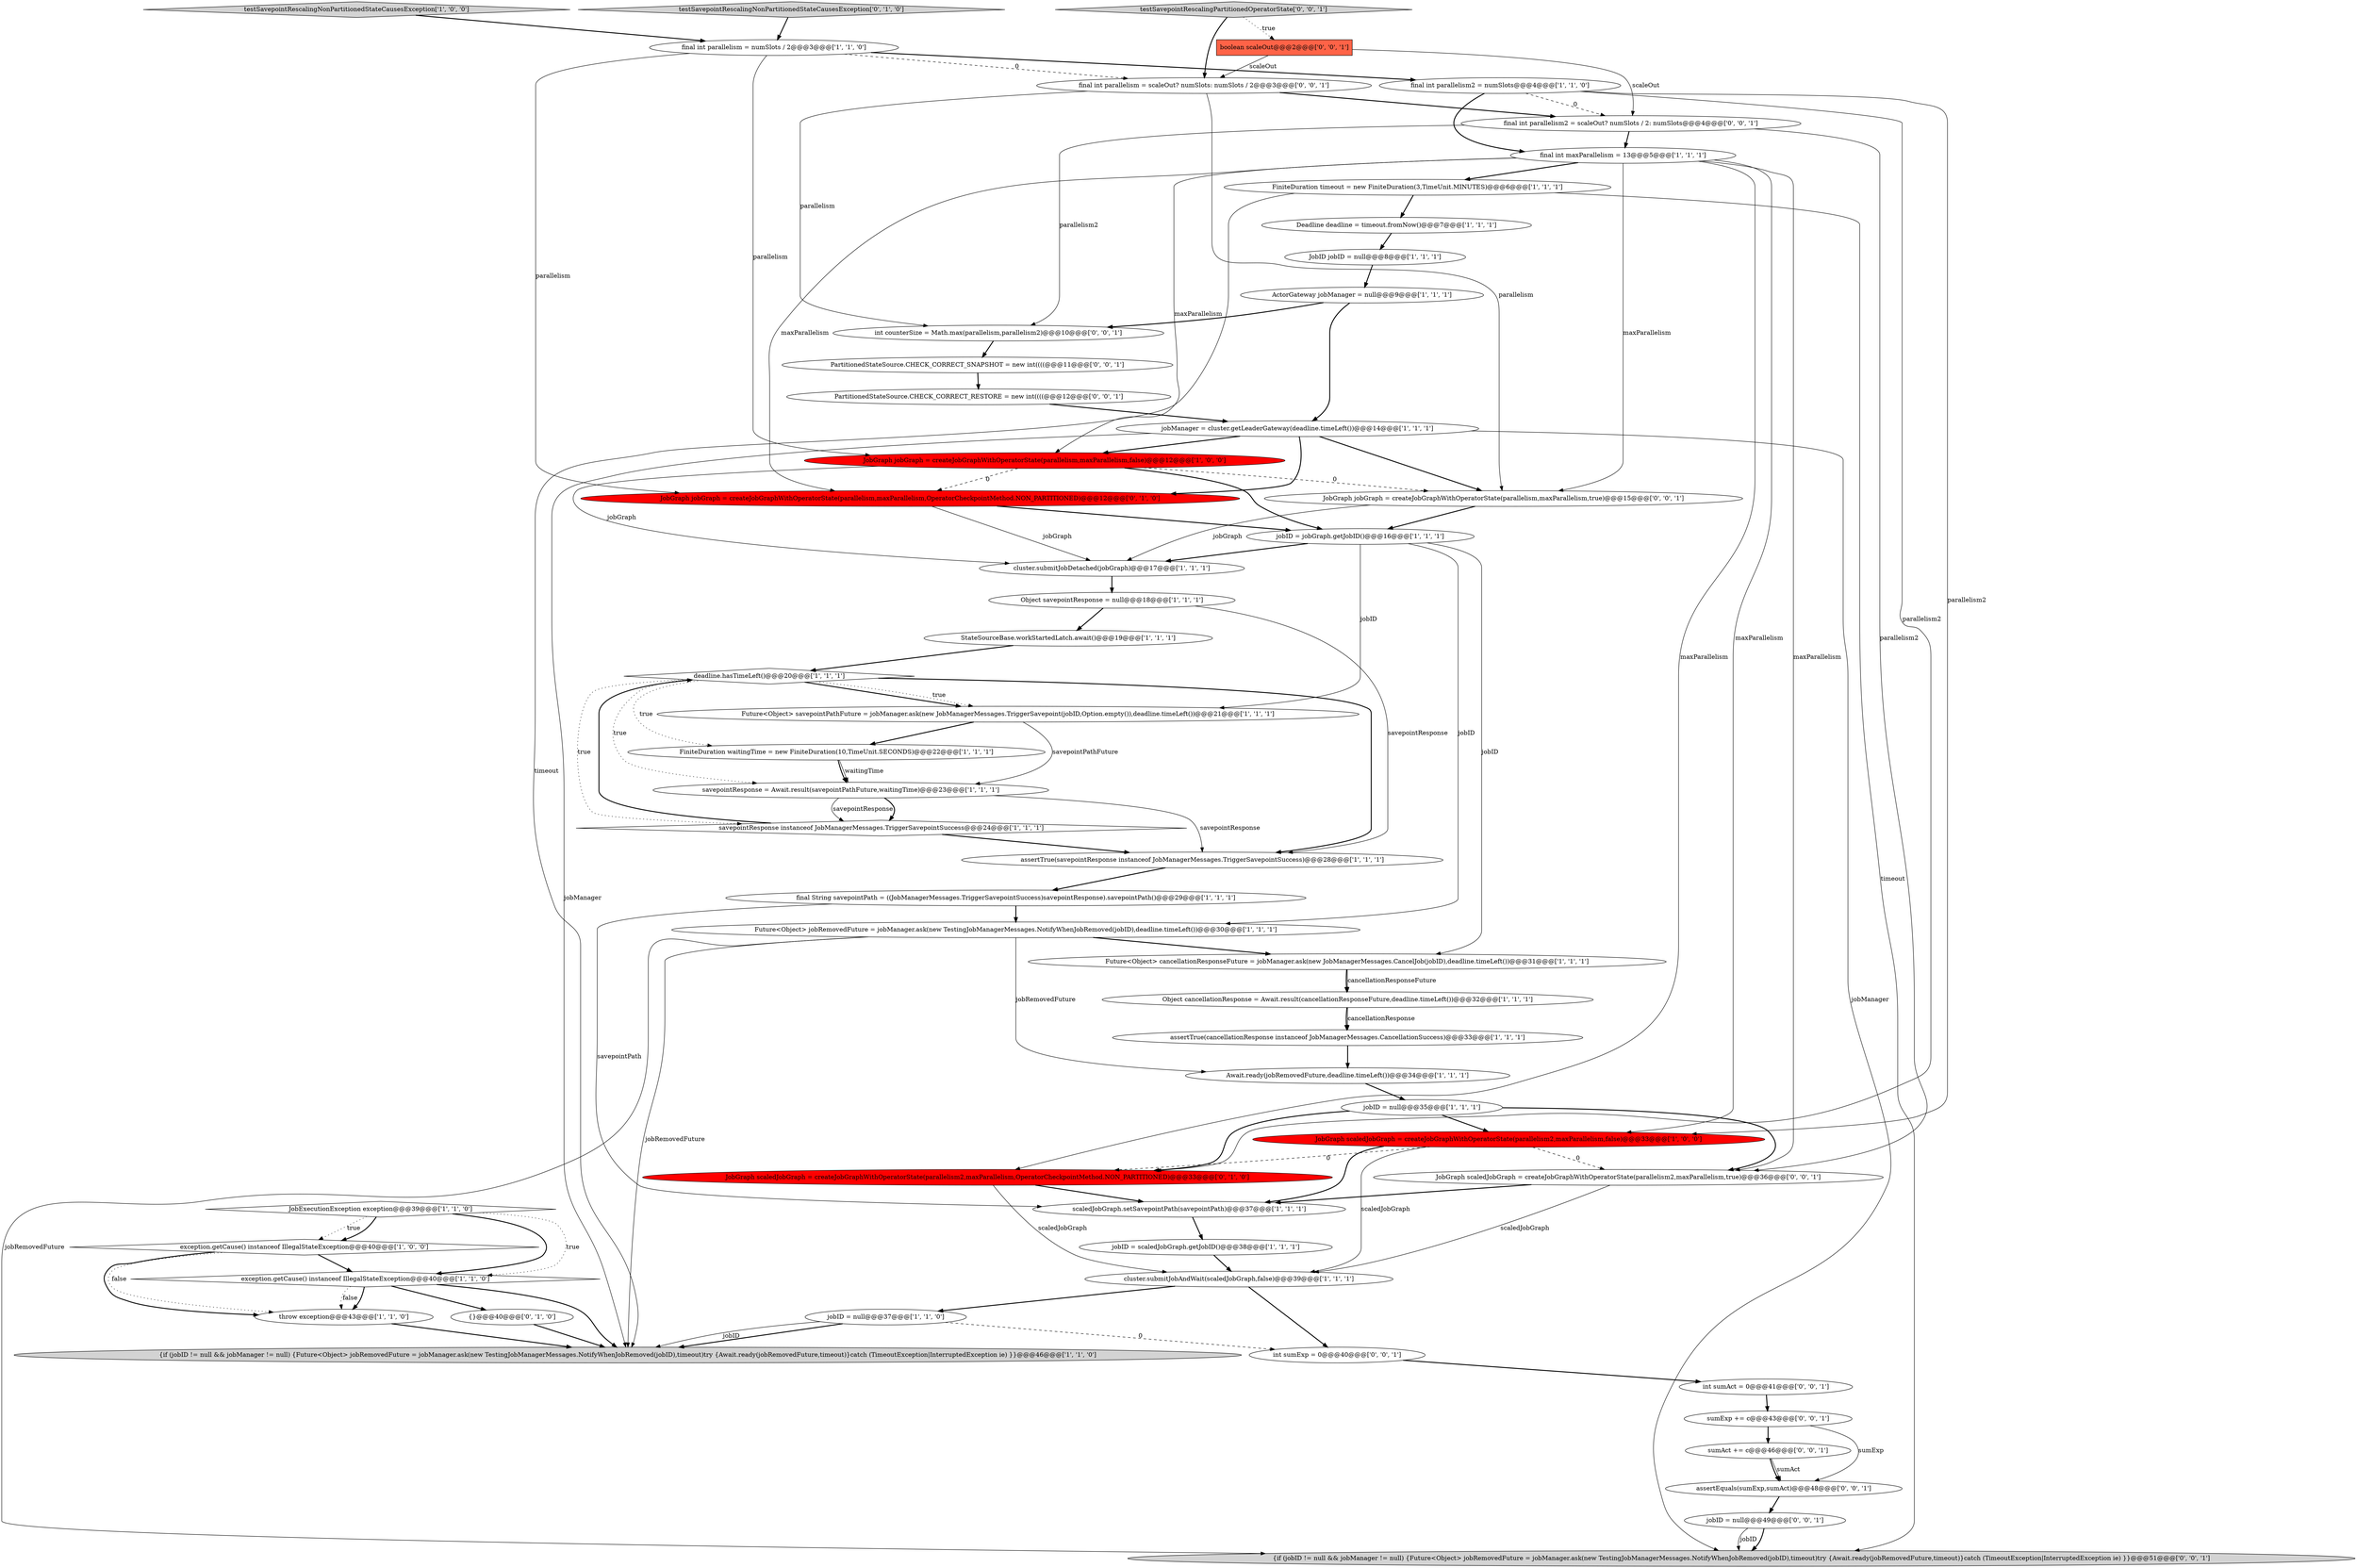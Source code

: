digraph {
7 [style = filled, label = "assertTrue(cancellationResponse instanceof JobManagerMessages.CancellationSuccess)@@@33@@@['1', '1', '1']", fillcolor = white, shape = ellipse image = "AAA0AAABBB1BBB"];
15 [style = filled, label = "FiniteDuration timeout = new FiniteDuration(3,TimeUnit.MINUTES)@@@6@@@['1', '1', '1']", fillcolor = white, shape = ellipse image = "AAA0AAABBB1BBB"];
16 [style = filled, label = "assertTrue(savepointResponse instanceof JobManagerMessages.TriggerSavepointSuccess)@@@28@@@['1', '1', '1']", fillcolor = white, shape = ellipse image = "AAA0AAABBB1BBB"];
0 [style = filled, label = "ActorGateway jobManager = null@@@9@@@['1', '1', '1']", fillcolor = white, shape = ellipse image = "AAA0AAABBB1BBB"];
24 [style = filled, label = "{if (jobID != null && jobManager != null) {Future<Object> jobRemovedFuture = jobManager.ask(new TestingJobManagerMessages.NotifyWhenJobRemoved(jobID),timeout)try {Await.ready(jobRemovedFuture,timeout)}catch (TimeoutException|InterruptedException ie) }}@@@46@@@['1', '1', '0']", fillcolor = lightgray, shape = ellipse image = "AAA0AAABBB1BBB"];
6 [style = filled, label = "jobID = jobGraph.getJobID()@@@16@@@['1', '1', '1']", fillcolor = white, shape = ellipse image = "AAA0AAABBB1BBB"];
35 [style = filled, label = "final int parallelism2 = numSlots@@@4@@@['1', '1', '0']", fillcolor = white, shape = ellipse image = "AAA0AAABBB1BBB"];
19 [style = filled, label = "Future<Object> cancellationResponseFuture = jobManager.ask(new JobManagerMessages.CancelJob(jobID),deadline.timeLeft())@@@31@@@['1', '1', '1']", fillcolor = white, shape = ellipse image = "AAA0AAABBB1BBB"];
11 [style = filled, label = "JobID jobID = null@@@8@@@['1', '1', '1']", fillcolor = white, shape = ellipse image = "AAA0AAABBB1BBB"];
49 [style = filled, label = "sumExp += c@@@43@@@['0', '0', '1']", fillcolor = white, shape = ellipse image = "AAA0AAABBB3BBB"];
12 [style = filled, label = "jobManager = cluster.getLeaderGateway(deadline.timeLeft())@@@14@@@['1', '1', '1']", fillcolor = white, shape = ellipse image = "AAA0AAABBB1BBB"];
41 [style = filled, label = "assertEquals(sumExp,sumAct)@@@48@@@['0', '0', '1']", fillcolor = white, shape = ellipse image = "AAA0AAABBB3BBB"];
53 [style = filled, label = "PartitionedStateSource.CHECK_CORRECT_RESTORE = new int((((@@@12@@@['0', '0', '1']", fillcolor = white, shape = ellipse image = "AAA0AAABBB3BBB"];
3 [style = filled, label = "Await.ready(jobRemovedFuture,deadline.timeLeft())@@@34@@@['1', '1', '1']", fillcolor = white, shape = ellipse image = "AAA0AAABBB1BBB"];
32 [style = filled, label = "Future<Object> jobRemovedFuture = jobManager.ask(new TestingJobManagerMessages.NotifyWhenJobRemoved(jobID),deadline.timeLeft())@@@30@@@['1', '1', '1']", fillcolor = white, shape = ellipse image = "AAA0AAABBB1BBB"];
56 [style = filled, label = "int sumExp = 0@@@40@@@['0', '0', '1']", fillcolor = white, shape = ellipse image = "AAA0AAABBB3BBB"];
27 [style = filled, label = "jobID = null@@@35@@@['1', '1', '1']", fillcolor = white, shape = ellipse image = "AAA0AAABBB1BBB"];
13 [style = filled, label = "JobExecutionException exception@@@39@@@['1', '1', '0']", fillcolor = white, shape = diamond image = "AAA0AAABBB1BBB"];
33 [style = filled, label = "cluster.submitJobAndWait(scaledJobGraph,false)@@@39@@@['1', '1', '1']", fillcolor = white, shape = ellipse image = "AAA0AAABBB1BBB"];
44 [style = filled, label = "{if (jobID != null && jobManager != null) {Future<Object> jobRemovedFuture = jobManager.ask(new TestingJobManagerMessages.NotifyWhenJobRemoved(jobID),timeout)try {Await.ready(jobRemovedFuture,timeout)}catch (TimeoutException|InterruptedException ie) }}@@@51@@@['0', '0', '1']", fillcolor = lightgray, shape = ellipse image = "AAA0AAABBB3BBB"];
50 [style = filled, label = "int counterSize = Math.max(parallelism,parallelism2)@@@10@@@['0', '0', '1']", fillcolor = white, shape = ellipse image = "AAA0AAABBB3BBB"];
5 [style = filled, label = "final int parallelism = numSlots / 2@@@3@@@['1', '1', '0']", fillcolor = white, shape = ellipse image = "AAA0AAABBB1BBB"];
51 [style = filled, label = "JobGraph jobGraph = createJobGraphWithOperatorState(parallelism,maxParallelism,true)@@@15@@@['0', '0', '1']", fillcolor = white, shape = ellipse image = "AAA0AAABBB3BBB"];
54 [style = filled, label = "sumAct += c@@@46@@@['0', '0', '1']", fillcolor = white, shape = ellipse image = "AAA0AAABBB3BBB"];
48 [style = filled, label = "final int parallelism = scaleOut? numSlots: numSlots / 2@@@3@@@['0', '0', '1']", fillcolor = white, shape = ellipse image = "AAA0AAABBB3BBB"];
28 [style = filled, label = "Deadline deadline = timeout.fromNow()@@@7@@@['1', '1', '1']", fillcolor = white, shape = ellipse image = "AAA0AAABBB1BBB"];
25 [style = filled, label = "JobGraph jobGraph = createJobGraphWithOperatorState(parallelism,maxParallelism,false)@@@12@@@['1', '0', '0']", fillcolor = red, shape = ellipse image = "AAA1AAABBB1BBB"];
4 [style = filled, label = "StateSourceBase.workStartedLatch.await()@@@19@@@['1', '1', '1']", fillcolor = white, shape = ellipse image = "AAA0AAABBB1BBB"];
46 [style = filled, label = "PartitionedStateSource.CHECK_CORRECT_SNAPSHOT = new int((((@@@11@@@['0', '0', '1']", fillcolor = white, shape = ellipse image = "AAA0AAABBB3BBB"];
22 [style = filled, label = "savepointResponse instanceof JobManagerMessages.TriggerSavepointSuccess@@@24@@@['1', '1', '1']", fillcolor = white, shape = diamond image = "AAA0AAABBB1BBB"];
37 [style = filled, label = "{}@@@40@@@['0', '1', '0']", fillcolor = white, shape = ellipse image = "AAA0AAABBB2BBB"];
10 [style = filled, label = "jobID = scaledJobGraph.getJobID()@@@38@@@['1', '1', '1']", fillcolor = white, shape = ellipse image = "AAA0AAABBB1BBB"];
2 [style = filled, label = "JobGraph scaledJobGraph = createJobGraphWithOperatorState(parallelism2,maxParallelism,false)@@@33@@@['1', '0', '0']", fillcolor = red, shape = ellipse image = "AAA1AAABBB1BBB"];
40 [style = filled, label = "JobGraph scaledJobGraph = createJobGraphWithOperatorState(parallelism2,maxParallelism,OperatorCheckpointMethod.NON_PARTITIONED)@@@33@@@['0', '1', '0']", fillcolor = red, shape = ellipse image = "AAA1AAABBB2BBB"];
14 [style = filled, label = "throw exception@@@43@@@['1', '1', '0']", fillcolor = white, shape = ellipse image = "AAA0AAABBB1BBB"];
47 [style = filled, label = "final int parallelism2 = scaleOut? numSlots / 2: numSlots@@@4@@@['0', '0', '1']", fillcolor = white, shape = ellipse image = "AAA0AAABBB3BBB"];
21 [style = filled, label = "jobID = null@@@37@@@['1', '1', '0']", fillcolor = white, shape = ellipse image = "AAA0AAABBB1BBB"];
1 [style = filled, label = "savepointResponse = Await.result(savepointPathFuture,waitingTime)@@@23@@@['1', '1', '1']", fillcolor = white, shape = ellipse image = "AAA0AAABBB1BBB"];
8 [style = filled, label = "exception.getCause() instanceof IllegalStateException@@@40@@@['1', '0', '0']", fillcolor = white, shape = diamond image = "AAA0AAABBB1BBB"];
9 [style = filled, label = "exception.getCause() instanceof IllegalStateException@@@40@@@['1', '1', '0']", fillcolor = white, shape = diamond image = "AAA0AAABBB1BBB"];
17 [style = filled, label = "final String savepointPath = ((JobManagerMessages.TriggerSavepointSuccess)savepointResponse).savepointPath()@@@29@@@['1', '1', '1']", fillcolor = white, shape = ellipse image = "AAA0AAABBB1BBB"];
20 [style = filled, label = "FiniteDuration waitingTime = new FiniteDuration(10,TimeUnit.SECONDS)@@@22@@@['1', '1', '1']", fillcolor = white, shape = ellipse image = "AAA0AAABBB1BBB"];
26 [style = filled, label = "Object cancellationResponse = Await.result(cancellationResponseFuture,deadline.timeLeft())@@@32@@@['1', '1', '1']", fillcolor = white, shape = ellipse image = "AAA0AAABBB1BBB"];
23 [style = filled, label = "scaledJobGraph.setSavepointPath(savepointPath)@@@37@@@['1', '1', '1']", fillcolor = white, shape = ellipse image = "AAA0AAABBB1BBB"];
29 [style = filled, label = "cluster.submitJobDetached(jobGraph)@@@17@@@['1', '1', '1']", fillcolor = white, shape = ellipse image = "AAA0AAABBB1BBB"];
36 [style = filled, label = "Future<Object> savepointPathFuture = jobManager.ask(new JobManagerMessages.TriggerSavepoint(jobID,Option.empty()),deadline.timeLeft())@@@21@@@['1', '1', '1']", fillcolor = white, shape = ellipse image = "AAA0AAABBB1BBB"];
43 [style = filled, label = "jobID = null@@@49@@@['0', '0', '1']", fillcolor = white, shape = ellipse image = "AAA0AAABBB3BBB"];
52 [style = filled, label = "testSavepointRescalingPartitionedOperatorState['0', '0', '1']", fillcolor = lightgray, shape = diamond image = "AAA0AAABBB3BBB"];
30 [style = filled, label = "Object savepointResponse = null@@@18@@@['1', '1', '1']", fillcolor = white, shape = ellipse image = "AAA0AAABBB1BBB"];
38 [style = filled, label = "testSavepointRescalingNonPartitionedStateCausesException['0', '1', '0']", fillcolor = lightgray, shape = diamond image = "AAA0AAABBB2BBB"];
39 [style = filled, label = "JobGraph jobGraph = createJobGraphWithOperatorState(parallelism,maxParallelism,OperatorCheckpointMethod.NON_PARTITIONED)@@@12@@@['0', '1', '0']", fillcolor = red, shape = ellipse image = "AAA1AAABBB2BBB"];
45 [style = filled, label = "boolean scaleOut@@@2@@@['0', '0', '1']", fillcolor = tomato, shape = box image = "AAA0AAABBB3BBB"];
31 [style = filled, label = "deadline.hasTimeLeft()@@@20@@@['1', '1', '1']", fillcolor = white, shape = diamond image = "AAA0AAABBB1BBB"];
55 [style = filled, label = "int sumAct = 0@@@41@@@['0', '0', '1']", fillcolor = white, shape = ellipse image = "AAA0AAABBB3BBB"];
42 [style = filled, label = "JobGraph scaledJobGraph = createJobGraphWithOperatorState(parallelism2,maxParallelism,true)@@@36@@@['0', '0', '1']", fillcolor = white, shape = ellipse image = "AAA0AAABBB3BBB"];
18 [style = filled, label = "final int maxParallelism = 13@@@5@@@['1', '1', '1']", fillcolor = white, shape = ellipse image = "AAA0AAABBB1BBB"];
34 [style = filled, label = "testSavepointRescalingNonPartitionedStateCausesException['1', '0', '0']", fillcolor = lightgray, shape = diamond image = "AAA0AAABBB1BBB"];
2->42 [style = dashed, label="0"];
14->24 [style = bold, label=""];
42->23 [style = bold, label=""];
29->30 [style = bold, label=""];
55->49 [style = bold, label=""];
39->6 [style = bold, label=""];
21->24 [style = bold, label=""];
6->36 [style = solid, label="jobID"];
25->6 [style = bold, label=""];
17->23 [style = solid, label="savepointPath"];
36->20 [style = bold, label=""];
40->23 [style = bold, label=""];
9->37 [style = bold, label=""];
15->44 [style = solid, label="timeout"];
6->29 [style = bold, label=""];
3->27 [style = bold, label=""];
12->44 [style = solid, label="jobManager"];
48->50 [style = solid, label="parallelism"];
2->23 [style = bold, label=""];
25->29 [style = solid, label="jobGraph"];
9->14 [style = bold, label=""];
33->56 [style = bold, label=""];
15->24 [style = solid, label="timeout"];
54->41 [style = solid, label="sumAct"];
51->29 [style = solid, label="jobGraph"];
43->44 [style = bold, label=""];
27->2 [style = bold, label=""];
9->24 [style = bold, label=""];
13->9 [style = dotted, label="true"];
36->1 [style = solid, label="savepointPathFuture"];
20->1 [style = solid, label="waitingTime"];
31->22 [style = dotted, label="true"];
35->18 [style = bold, label=""];
26->7 [style = bold, label=""];
9->14 [style = dotted, label="false"];
8->14 [style = dotted, label="false"];
32->3 [style = solid, label="jobRemovedFuture"];
18->15 [style = bold, label=""];
47->42 [style = solid, label="parallelism2"];
39->29 [style = solid, label="jobGraph"];
16->17 [style = bold, label=""];
54->41 [style = bold, label=""];
12->51 [style = bold, label=""];
12->24 [style = solid, label="jobManager"];
6->32 [style = solid, label="jobID"];
35->2 [style = solid, label="parallelism2"];
52->45 [style = dotted, label="true"];
19->26 [style = bold, label=""];
52->48 [style = bold, label=""];
23->10 [style = bold, label=""];
18->42 [style = solid, label="maxParallelism"];
21->56 [style = dashed, label="0"];
18->2 [style = solid, label="maxParallelism"];
2->33 [style = solid, label="scaledJobGraph"];
41->43 [style = bold, label=""];
49->54 [style = bold, label=""];
40->33 [style = solid, label="scaledJobGraph"];
38->5 [style = bold, label=""];
37->24 [style = bold, label=""];
47->18 [style = bold, label=""];
22->16 [style = bold, label=""];
0->12 [style = bold, label=""];
45->48 [style = solid, label="scaleOut"];
25->51 [style = dashed, label="0"];
8->14 [style = bold, label=""];
31->36 [style = bold, label=""];
26->7 [style = solid, label="cancellationResponse"];
51->6 [style = bold, label=""];
20->1 [style = bold, label=""];
32->19 [style = bold, label=""];
35->40 [style = solid, label="parallelism2"];
4->31 [style = bold, label=""];
47->50 [style = solid, label="parallelism2"];
15->28 [style = bold, label=""];
31->1 [style = dotted, label="true"];
13->8 [style = dotted, label="true"];
1->16 [style = solid, label="savepointResponse"];
10->33 [style = bold, label=""];
1->22 [style = solid, label="savepointResponse"];
13->9 [style = bold, label=""];
12->39 [style = bold, label=""];
43->44 [style = solid, label="jobID"];
5->35 [style = bold, label=""];
53->12 [style = bold, label=""];
25->39 [style = dashed, label="0"];
5->25 [style = solid, label="parallelism"];
19->26 [style = solid, label="cancellationResponseFuture"];
21->24 [style = solid, label="jobID"];
42->33 [style = solid, label="scaledJobGraph"];
31->16 [style = bold, label=""];
34->5 [style = bold, label=""];
50->46 [style = bold, label=""];
35->47 [style = dashed, label="0"];
28->11 [style = bold, label=""];
46->53 [style = bold, label=""];
22->31 [style = bold, label=""];
17->32 [style = bold, label=""];
18->39 [style = solid, label="maxParallelism"];
31->20 [style = dotted, label="true"];
7->3 [style = bold, label=""];
0->50 [style = bold, label=""];
18->40 [style = solid, label="maxParallelism"];
49->41 [style = solid, label="sumExp"];
27->42 [style = bold, label=""];
18->51 [style = solid, label="maxParallelism"];
1->22 [style = bold, label=""];
11->0 [style = bold, label=""];
5->48 [style = dashed, label="0"];
6->19 [style = solid, label="jobID"];
30->4 [style = bold, label=""];
12->25 [style = bold, label=""];
48->47 [style = bold, label=""];
8->9 [style = bold, label=""];
30->16 [style = solid, label="savepointResponse"];
32->44 [style = solid, label="jobRemovedFuture"];
45->47 [style = solid, label="scaleOut"];
27->40 [style = bold, label=""];
2->40 [style = dashed, label="0"];
13->8 [style = bold, label=""];
33->21 [style = bold, label=""];
18->25 [style = solid, label="maxParallelism"];
32->24 [style = solid, label="jobRemovedFuture"];
5->39 [style = solid, label="parallelism"];
31->36 [style = dotted, label="true"];
48->51 [style = solid, label="parallelism"];
56->55 [style = bold, label=""];
}
